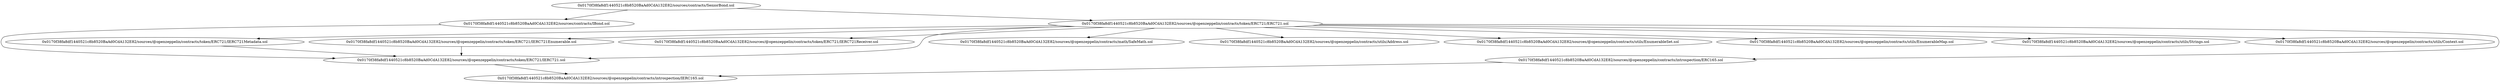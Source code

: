 digraph {
  "0x0170f38fa8df1440521c8b8520BaAd0CdA132E82/sources/contracts/SeniorBond.sol" -> "0x0170f38fa8df1440521c8b8520BaAd0CdA132E82/sources/@openzeppelin/contracts/token/ERC721/ERC721.sol"
  "0x0170f38fa8df1440521c8b8520BaAd0CdA132E82/sources/contracts/SeniorBond.sol" -> "0x0170f38fa8df1440521c8b8520BaAd0CdA132E82/sources/contracts/IBond.sol"
  "0x0170f38fa8df1440521c8b8520BaAd0CdA132E82/sources/@openzeppelin/contracts/token/ERC721/ERC721.sol" -> "0x0170f38fa8df1440521c8b8520BaAd0CdA132E82/sources/@openzeppelin/contracts/utils/Context.sol"
  "0x0170f38fa8df1440521c8b8520BaAd0CdA132E82/sources/@openzeppelin/contracts/token/ERC721/ERC721.sol" -> "0x0170f38fa8df1440521c8b8520BaAd0CdA132E82/sources/@openzeppelin/contracts/token/ERC721/IERC721.sol"
  "0x0170f38fa8df1440521c8b8520BaAd0CdA132E82/sources/@openzeppelin/contracts/token/ERC721/ERC721.sol" -> "0x0170f38fa8df1440521c8b8520BaAd0CdA132E82/sources/@openzeppelin/contracts/token/ERC721/IERC721Metadata.sol"
  "0x0170f38fa8df1440521c8b8520BaAd0CdA132E82/sources/@openzeppelin/contracts/token/ERC721/ERC721.sol" -> "0x0170f38fa8df1440521c8b8520BaAd0CdA132E82/sources/@openzeppelin/contracts/token/ERC721/IERC721Enumerable.sol"
  "0x0170f38fa8df1440521c8b8520BaAd0CdA132E82/sources/@openzeppelin/contracts/token/ERC721/ERC721.sol" -> "0x0170f38fa8df1440521c8b8520BaAd0CdA132E82/sources/@openzeppelin/contracts/token/ERC721/IERC721Receiver.sol"
  "0x0170f38fa8df1440521c8b8520BaAd0CdA132E82/sources/@openzeppelin/contracts/token/ERC721/ERC721.sol" -> "0x0170f38fa8df1440521c8b8520BaAd0CdA132E82/sources/@openzeppelin/contracts/introspection/ERC165.sol"
  "0x0170f38fa8df1440521c8b8520BaAd0CdA132E82/sources/@openzeppelin/contracts/token/ERC721/ERC721.sol" -> "0x0170f38fa8df1440521c8b8520BaAd0CdA132E82/sources/@openzeppelin/contracts/math/SafeMath.sol"
  "0x0170f38fa8df1440521c8b8520BaAd0CdA132E82/sources/@openzeppelin/contracts/token/ERC721/ERC721.sol" -> "0x0170f38fa8df1440521c8b8520BaAd0CdA132E82/sources/@openzeppelin/contracts/utils/Address.sol"
  "0x0170f38fa8df1440521c8b8520BaAd0CdA132E82/sources/@openzeppelin/contracts/token/ERC721/ERC721.sol" -> "0x0170f38fa8df1440521c8b8520BaAd0CdA132E82/sources/@openzeppelin/contracts/utils/EnumerableSet.sol"
  "0x0170f38fa8df1440521c8b8520BaAd0CdA132E82/sources/@openzeppelin/contracts/token/ERC721/ERC721.sol" -> "0x0170f38fa8df1440521c8b8520BaAd0CdA132E82/sources/@openzeppelin/contracts/utils/EnumerableMap.sol"
  "0x0170f38fa8df1440521c8b8520BaAd0CdA132E82/sources/@openzeppelin/contracts/token/ERC721/ERC721.sol" -> "0x0170f38fa8df1440521c8b8520BaAd0CdA132E82/sources/@openzeppelin/contracts/utils/Strings.sol"
  "0x0170f38fa8df1440521c8b8520BaAd0CdA132E82/sources/contracts/IBond.sol" -> "0x0170f38fa8df1440521c8b8520BaAd0CdA132E82/sources/@openzeppelin/contracts/token/ERC721/IERC721.sol"
  "0x0170f38fa8df1440521c8b8520BaAd0CdA132E82/sources/@openzeppelin/contracts/token/ERC721/IERC721.sol" -> "0x0170f38fa8df1440521c8b8520BaAd0CdA132E82/sources/@openzeppelin/contracts/introspection/IERC165.sol"
  "0x0170f38fa8df1440521c8b8520BaAd0CdA132E82/sources/@openzeppelin/contracts/token/ERC721/IERC721Metadata.sol" -> "0x0170f38fa8df1440521c8b8520BaAd0CdA132E82/sources/@openzeppelin/contracts/token/ERC721/IERC721.sol"
  "0x0170f38fa8df1440521c8b8520BaAd0CdA132E82/sources/@openzeppelin/contracts/token/ERC721/IERC721Enumerable.sol" -> "0x0170f38fa8df1440521c8b8520BaAd0CdA132E82/sources/@openzeppelin/contracts/token/ERC721/IERC721.sol"
  "0x0170f38fa8df1440521c8b8520BaAd0CdA132E82/sources/@openzeppelin/contracts/introspection/ERC165.sol" -> "0x0170f38fa8df1440521c8b8520BaAd0CdA132E82/sources/@openzeppelin/contracts/introspection/IERC165.sol"
}
